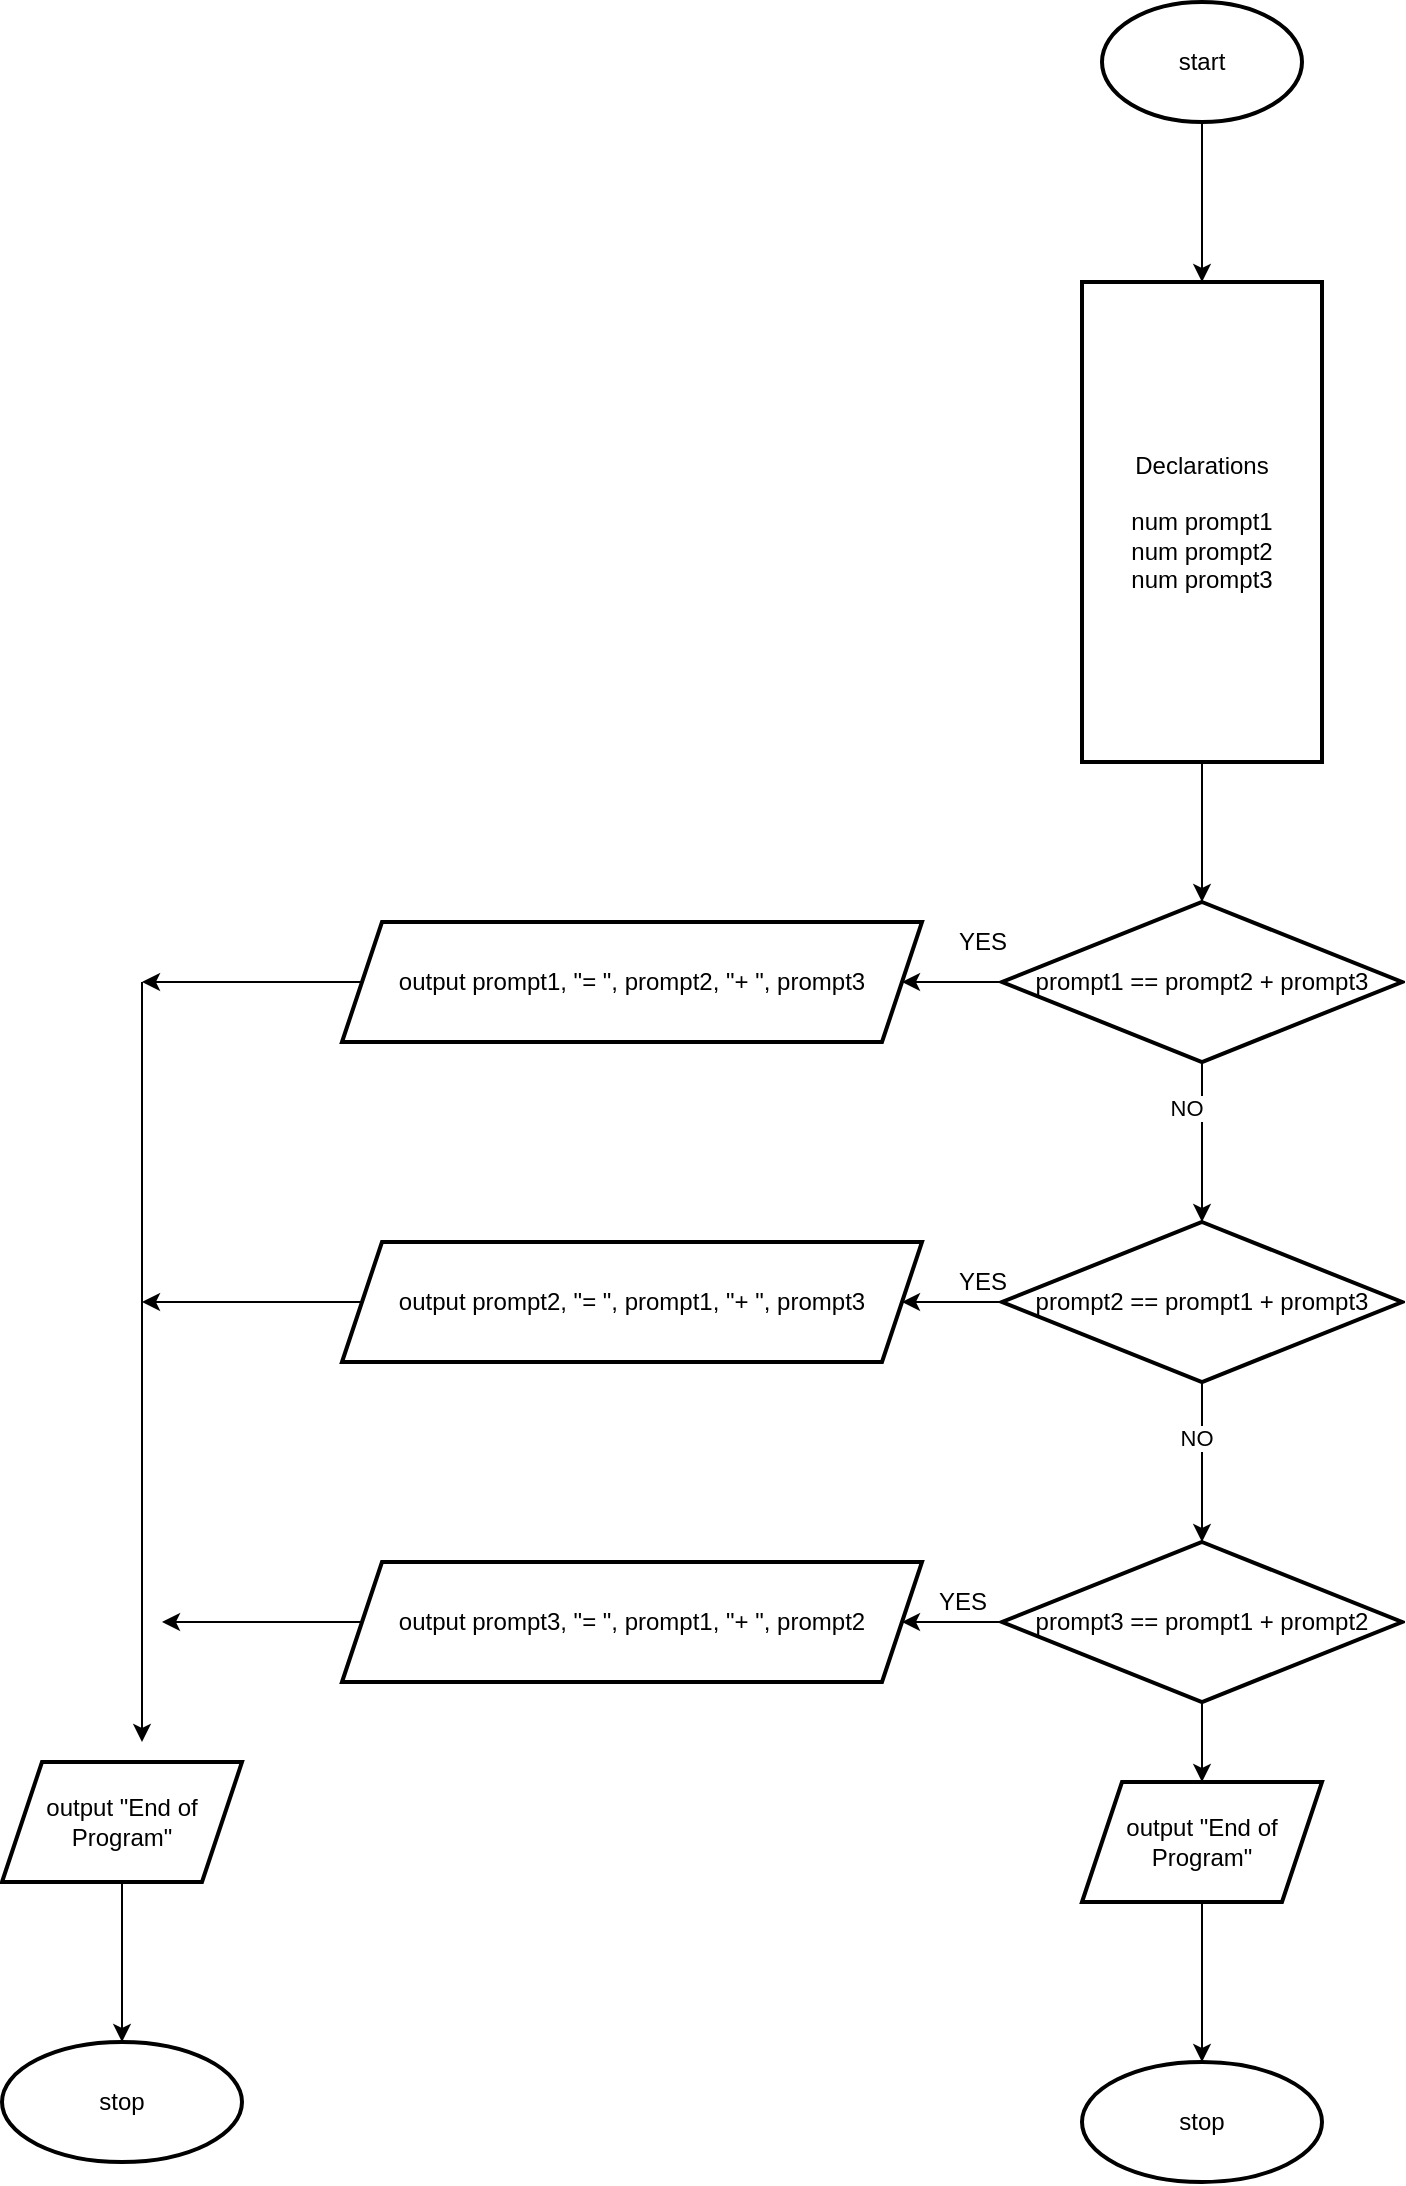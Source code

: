 <mxfile>
    <diagram id="xwaF-HCVkLcniXzFWreX" name="Page-1">
        <mxGraphModel dx="1296" dy="705" grid="1" gridSize="10" guides="1" tooltips="1" connect="1" arrows="1" fold="1" page="1" pageScale="1" pageWidth="850" pageHeight="1100" math="0" shadow="0">
            <root>
                <mxCell id="0"/>
                <mxCell id="1" parent="0"/>
                <mxCell id="4" value="" style="edgeStyle=none;html=1;" edge="1" parent="1" source="2" target="3">
                    <mxGeometry relative="1" as="geometry"/>
                </mxCell>
                <mxCell id="2" value="start" style="strokeWidth=2;html=1;shape=mxgraph.flowchart.start_1;whiteSpace=wrap;" vertex="1" parent="1">
                    <mxGeometry x="230" y="10" width="100" height="60" as="geometry"/>
                </mxCell>
                <mxCell id="6" value="" style="edgeStyle=none;html=1;" edge="1" parent="1" source="3" target="5">
                    <mxGeometry relative="1" as="geometry"/>
                </mxCell>
                <mxCell id="3" value="Declarations&lt;br&gt;&lt;br&gt;num prompt1&lt;br&gt;num prompt2&lt;br&gt;num prompt3&lt;br&gt;" style="whiteSpace=wrap;html=1;strokeWidth=2;" vertex="1" parent="1">
                    <mxGeometry x="220" y="150" width="120" height="240" as="geometry"/>
                </mxCell>
                <mxCell id="8" value="" style="edgeStyle=none;html=1;" edge="1" parent="1" source="5" target="7">
                    <mxGeometry relative="1" as="geometry"/>
                </mxCell>
                <mxCell id="12" value="" style="edgeStyle=none;html=1;" edge="1" parent="1" source="5" target="11">
                    <mxGeometry relative="1" as="geometry"/>
                </mxCell>
                <mxCell id="14" value="NO" style="edgeLabel;html=1;align=center;verticalAlign=middle;resizable=0;points=[];" vertex="1" connectable="0" parent="12">
                    <mxGeometry x="-0.433" y="-8" relative="1" as="geometry">
                        <mxPoint as="offset"/>
                    </mxGeometry>
                </mxCell>
                <mxCell id="5" value="prompt1 == prompt2 + prompt3" style="rhombus;whiteSpace=wrap;html=1;strokeWidth=2;" vertex="1" parent="1">
                    <mxGeometry x="180" y="460" width="200" height="80" as="geometry"/>
                </mxCell>
                <mxCell id="31" style="edgeStyle=none;html=1;exitX=0;exitY=0.5;exitDx=0;exitDy=0;" edge="1" parent="1" source="7">
                    <mxGeometry relative="1" as="geometry">
                        <mxPoint x="-250" y="500" as="targetPoint"/>
                    </mxGeometry>
                </mxCell>
                <mxCell id="7" value="output prompt1, &quot;= &quot;, prompt2, &quot;+ &quot;, prompt3" style="shape=parallelogram;perimeter=parallelogramPerimeter;whiteSpace=wrap;html=1;fixedSize=1;strokeWidth=2;" vertex="1" parent="1">
                    <mxGeometry x="-150" y="470" width="290" height="60" as="geometry"/>
                </mxCell>
                <mxCell id="16" value="" style="edgeStyle=none;html=1;" edge="1" parent="1" source="11" target="15">
                    <mxGeometry relative="1" as="geometry"/>
                </mxCell>
                <mxCell id="20" value="NO" style="edgeLabel;html=1;align=center;verticalAlign=middle;resizable=0;points=[];" vertex="1" connectable="0" parent="16">
                    <mxGeometry x="-0.3" y="-3" relative="1" as="geometry">
                        <mxPoint as="offset"/>
                    </mxGeometry>
                </mxCell>
                <mxCell id="18" style="edgeStyle=none;html=1;exitX=0;exitY=0.5;exitDx=0;exitDy=0;entryX=1;entryY=0.5;entryDx=0;entryDy=0;" edge="1" parent="1" source="11" target="17">
                    <mxGeometry relative="1" as="geometry"/>
                </mxCell>
                <mxCell id="11" value="prompt2 == prompt1 + prompt3" style="rhombus;whiteSpace=wrap;html=1;strokeWidth=2;" vertex="1" parent="1">
                    <mxGeometry x="180" y="620" width="200" height="80" as="geometry"/>
                </mxCell>
                <mxCell id="13" value="YES" style="text;html=1;align=center;verticalAlign=middle;resizable=0;points=[];autosize=1;strokeColor=none;fillColor=none;" vertex="1" parent="1">
                    <mxGeometry x="150" y="470" width="40" height="20" as="geometry"/>
                </mxCell>
                <mxCell id="22" style="edgeStyle=none;html=1;exitX=0;exitY=0.5;exitDx=0;exitDy=0;entryX=1;entryY=0.5;entryDx=0;entryDy=0;" edge="1" parent="1" source="15" target="21">
                    <mxGeometry relative="1" as="geometry"/>
                </mxCell>
                <mxCell id="25" value="" style="edgeStyle=none;html=1;" edge="1" parent="1" source="15" target="24">
                    <mxGeometry relative="1" as="geometry"/>
                </mxCell>
                <mxCell id="15" value="prompt3 == prompt1 + prompt2&lt;span style=&quot;color: rgba(0 , 0 , 0 , 0) ; font-family: monospace ; font-size: 0px&quot;&gt;%3CmxGraphModel%3E%3Croot%3E%3CmxCell%20id%3D%220%22%2F%3E%3CmxCell%20id%3D%221%22%20parent%3D%220%22%2F%3E%3CmxCell%20id%3D%222%22%20value%3D%22output%20prompt1%2C%20%26quot%3B%3D%20%26quot%3B%2C%20prompt2%2C%20%26quot%3B%2B%20%26quot%3B%2C%20prompt3%22%20style%3D%22shape%3Dparallelogram%3Bperimeter%3DparallelogramPerimeter%3BwhiteSpace%3Dwrap%3Bhtml%3D1%3BfixedSize%3D1%3BstrokeWidth%3D2%3B%22%20vertex%3D%221%22%20parent%3D%221%22%3E%3CmxGeometry%20x%3D%22-150%22%20y%3D%22470%22%20width%3D%22290%22%20height%3D%2260%22%20as%3D%22geometry%22%2F%3E%3C%2FmxCell%3E%3C%2Froot%3E%3C%2FmxGraphModel%3E&lt;/span&gt;" style="rhombus;whiteSpace=wrap;html=1;strokeWidth=2;" vertex="1" parent="1">
                    <mxGeometry x="180" y="780" width="200" height="80" as="geometry"/>
                </mxCell>
                <mxCell id="32" style="edgeStyle=none;html=1;exitX=0;exitY=0.5;exitDx=0;exitDy=0;" edge="1" parent="1" source="17">
                    <mxGeometry relative="1" as="geometry">
                        <mxPoint x="-250" y="660" as="targetPoint"/>
                    </mxGeometry>
                </mxCell>
                <mxCell id="17" value="output prompt2, &quot;= &quot;, prompt1, &quot;+ &quot;, prompt3" style="shape=parallelogram;perimeter=parallelogramPerimeter;whiteSpace=wrap;html=1;fixedSize=1;strokeWidth=2;" vertex="1" parent="1">
                    <mxGeometry x="-150" y="630" width="290" height="60" as="geometry"/>
                </mxCell>
                <mxCell id="19" value="YES" style="text;html=1;align=center;verticalAlign=middle;resizable=0;points=[];autosize=1;strokeColor=none;fillColor=none;" vertex="1" parent="1">
                    <mxGeometry x="150" y="640" width="40" height="20" as="geometry"/>
                </mxCell>
                <mxCell id="33" style="edgeStyle=none;html=1;exitX=0;exitY=0.5;exitDx=0;exitDy=0;" edge="1" parent="1" source="21">
                    <mxGeometry relative="1" as="geometry">
                        <mxPoint x="-240" y="820" as="targetPoint"/>
                    </mxGeometry>
                </mxCell>
                <mxCell id="21" value="output prompt3, &quot;= &quot;, prompt1, &quot;+ &quot;, prompt2" style="shape=parallelogram;perimeter=parallelogramPerimeter;whiteSpace=wrap;html=1;fixedSize=1;strokeWidth=2;" vertex="1" parent="1">
                    <mxGeometry x="-150" y="790" width="290" height="60" as="geometry"/>
                </mxCell>
                <mxCell id="23" value="YES" style="text;html=1;align=center;verticalAlign=middle;resizable=0;points=[];autosize=1;strokeColor=none;fillColor=none;" vertex="1" parent="1">
                    <mxGeometry x="140" y="800" width="40" height="20" as="geometry"/>
                </mxCell>
                <mxCell id="27" value="" style="edgeStyle=none;html=1;" edge="1" parent="1" source="24" target="26">
                    <mxGeometry relative="1" as="geometry"/>
                </mxCell>
                <mxCell id="24" value="output &quot;End of Program&quot;" style="shape=parallelogram;perimeter=parallelogramPerimeter;whiteSpace=wrap;html=1;fixedSize=1;strokeWidth=2;" vertex="1" parent="1">
                    <mxGeometry x="220" y="900" width="120" height="60" as="geometry"/>
                </mxCell>
                <mxCell id="26" value="stop" style="ellipse;whiteSpace=wrap;html=1;strokeWidth=2;" vertex="1" parent="1">
                    <mxGeometry x="220" y="1040" width="120" height="60" as="geometry"/>
                </mxCell>
                <mxCell id="28" value="" style="edgeStyle=none;html=1;" edge="1" parent="1" source="29" target="30">
                    <mxGeometry relative="1" as="geometry"/>
                </mxCell>
                <mxCell id="29" value="output &quot;End of Program&quot;" style="shape=parallelogram;perimeter=parallelogramPerimeter;whiteSpace=wrap;html=1;fixedSize=1;strokeWidth=2;" vertex="1" parent="1">
                    <mxGeometry x="-320" y="890" width="120" height="60" as="geometry"/>
                </mxCell>
                <mxCell id="30" value="stop" style="ellipse;whiteSpace=wrap;html=1;strokeWidth=2;" vertex="1" parent="1">
                    <mxGeometry x="-320" y="1030" width="120" height="60" as="geometry"/>
                </mxCell>
                <mxCell id="34" value="" style="endArrow=classic;html=1;" edge="1" parent="1">
                    <mxGeometry width="50" height="50" relative="1" as="geometry">
                        <mxPoint x="-250" y="500" as="sourcePoint"/>
                        <mxPoint x="-250" y="880" as="targetPoint"/>
                    </mxGeometry>
                </mxCell>
            </root>
        </mxGraphModel>
    </diagram>
</mxfile>